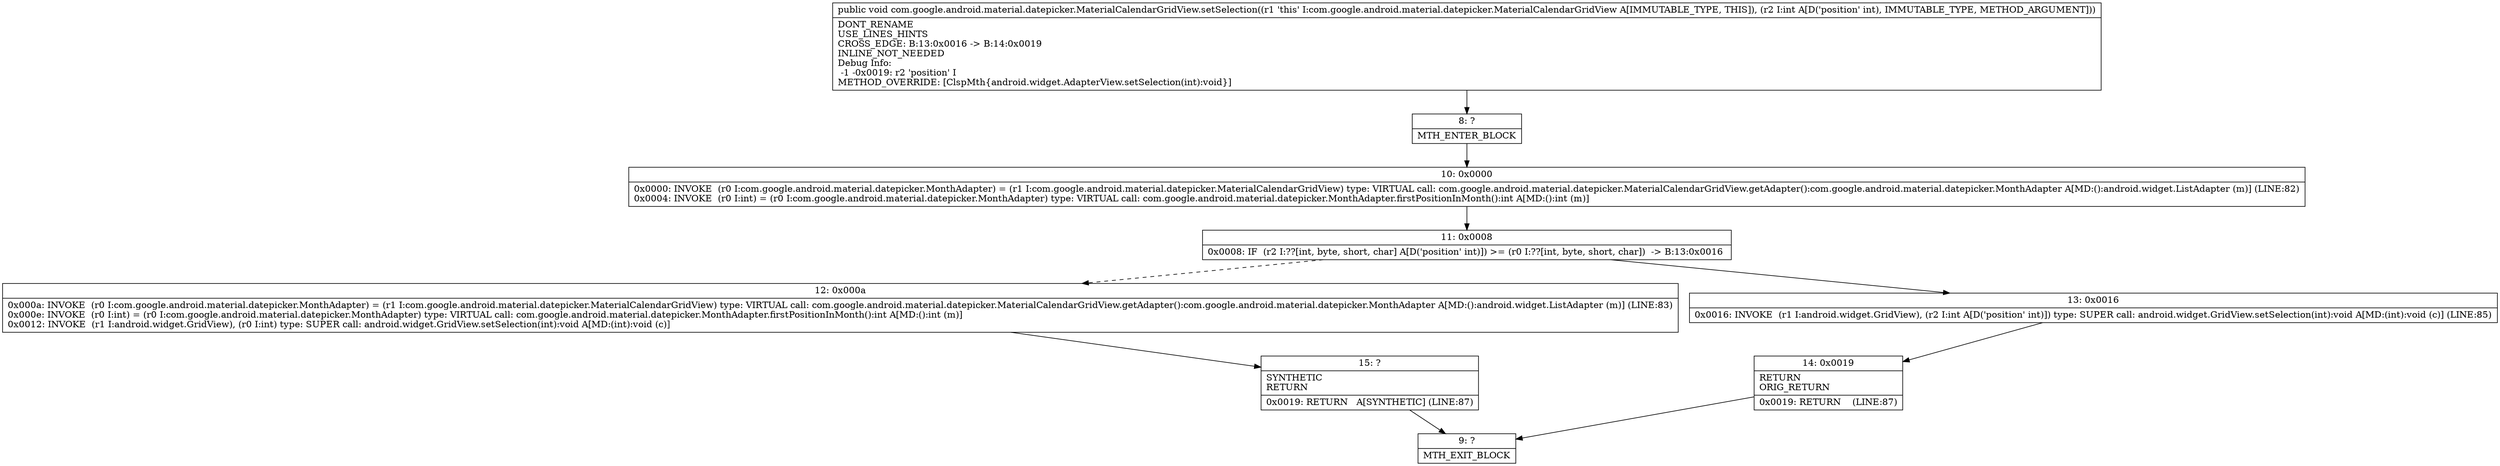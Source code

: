 digraph "CFG forcom.google.android.material.datepicker.MaterialCalendarGridView.setSelection(I)V" {
Node_8 [shape=record,label="{8\:\ ?|MTH_ENTER_BLOCK\l}"];
Node_10 [shape=record,label="{10\:\ 0x0000|0x0000: INVOKE  (r0 I:com.google.android.material.datepicker.MonthAdapter) = (r1 I:com.google.android.material.datepicker.MaterialCalendarGridView) type: VIRTUAL call: com.google.android.material.datepicker.MaterialCalendarGridView.getAdapter():com.google.android.material.datepicker.MonthAdapter A[MD:():android.widget.ListAdapter (m)] (LINE:82)\l0x0004: INVOKE  (r0 I:int) = (r0 I:com.google.android.material.datepicker.MonthAdapter) type: VIRTUAL call: com.google.android.material.datepicker.MonthAdapter.firstPositionInMonth():int A[MD:():int (m)]\l}"];
Node_11 [shape=record,label="{11\:\ 0x0008|0x0008: IF  (r2 I:??[int, byte, short, char] A[D('position' int)]) \>= (r0 I:??[int, byte, short, char])  \-\> B:13:0x0016 \l}"];
Node_12 [shape=record,label="{12\:\ 0x000a|0x000a: INVOKE  (r0 I:com.google.android.material.datepicker.MonthAdapter) = (r1 I:com.google.android.material.datepicker.MaterialCalendarGridView) type: VIRTUAL call: com.google.android.material.datepicker.MaterialCalendarGridView.getAdapter():com.google.android.material.datepicker.MonthAdapter A[MD:():android.widget.ListAdapter (m)] (LINE:83)\l0x000e: INVOKE  (r0 I:int) = (r0 I:com.google.android.material.datepicker.MonthAdapter) type: VIRTUAL call: com.google.android.material.datepicker.MonthAdapter.firstPositionInMonth():int A[MD:():int (m)]\l0x0012: INVOKE  (r1 I:android.widget.GridView), (r0 I:int) type: SUPER call: android.widget.GridView.setSelection(int):void A[MD:(int):void (c)]\l}"];
Node_15 [shape=record,label="{15\:\ ?|SYNTHETIC\lRETURN\l|0x0019: RETURN   A[SYNTHETIC] (LINE:87)\l}"];
Node_9 [shape=record,label="{9\:\ ?|MTH_EXIT_BLOCK\l}"];
Node_13 [shape=record,label="{13\:\ 0x0016|0x0016: INVOKE  (r1 I:android.widget.GridView), (r2 I:int A[D('position' int)]) type: SUPER call: android.widget.GridView.setSelection(int):void A[MD:(int):void (c)] (LINE:85)\l}"];
Node_14 [shape=record,label="{14\:\ 0x0019|RETURN\lORIG_RETURN\l|0x0019: RETURN    (LINE:87)\l}"];
MethodNode[shape=record,label="{public void com.google.android.material.datepicker.MaterialCalendarGridView.setSelection((r1 'this' I:com.google.android.material.datepicker.MaterialCalendarGridView A[IMMUTABLE_TYPE, THIS]), (r2 I:int A[D('position' int), IMMUTABLE_TYPE, METHOD_ARGUMENT]))  | DONT_RENAME\lUSE_LINES_HINTS\lCROSS_EDGE: B:13:0x0016 \-\> B:14:0x0019\lINLINE_NOT_NEEDED\lDebug Info:\l  \-1 \-0x0019: r2 'position' I\lMETHOD_OVERRIDE: [ClspMth\{android.widget.AdapterView.setSelection(int):void\}]\l}"];
MethodNode -> Node_8;Node_8 -> Node_10;
Node_10 -> Node_11;
Node_11 -> Node_12[style=dashed];
Node_11 -> Node_13;
Node_12 -> Node_15;
Node_15 -> Node_9;
Node_13 -> Node_14;
Node_14 -> Node_9;
}


